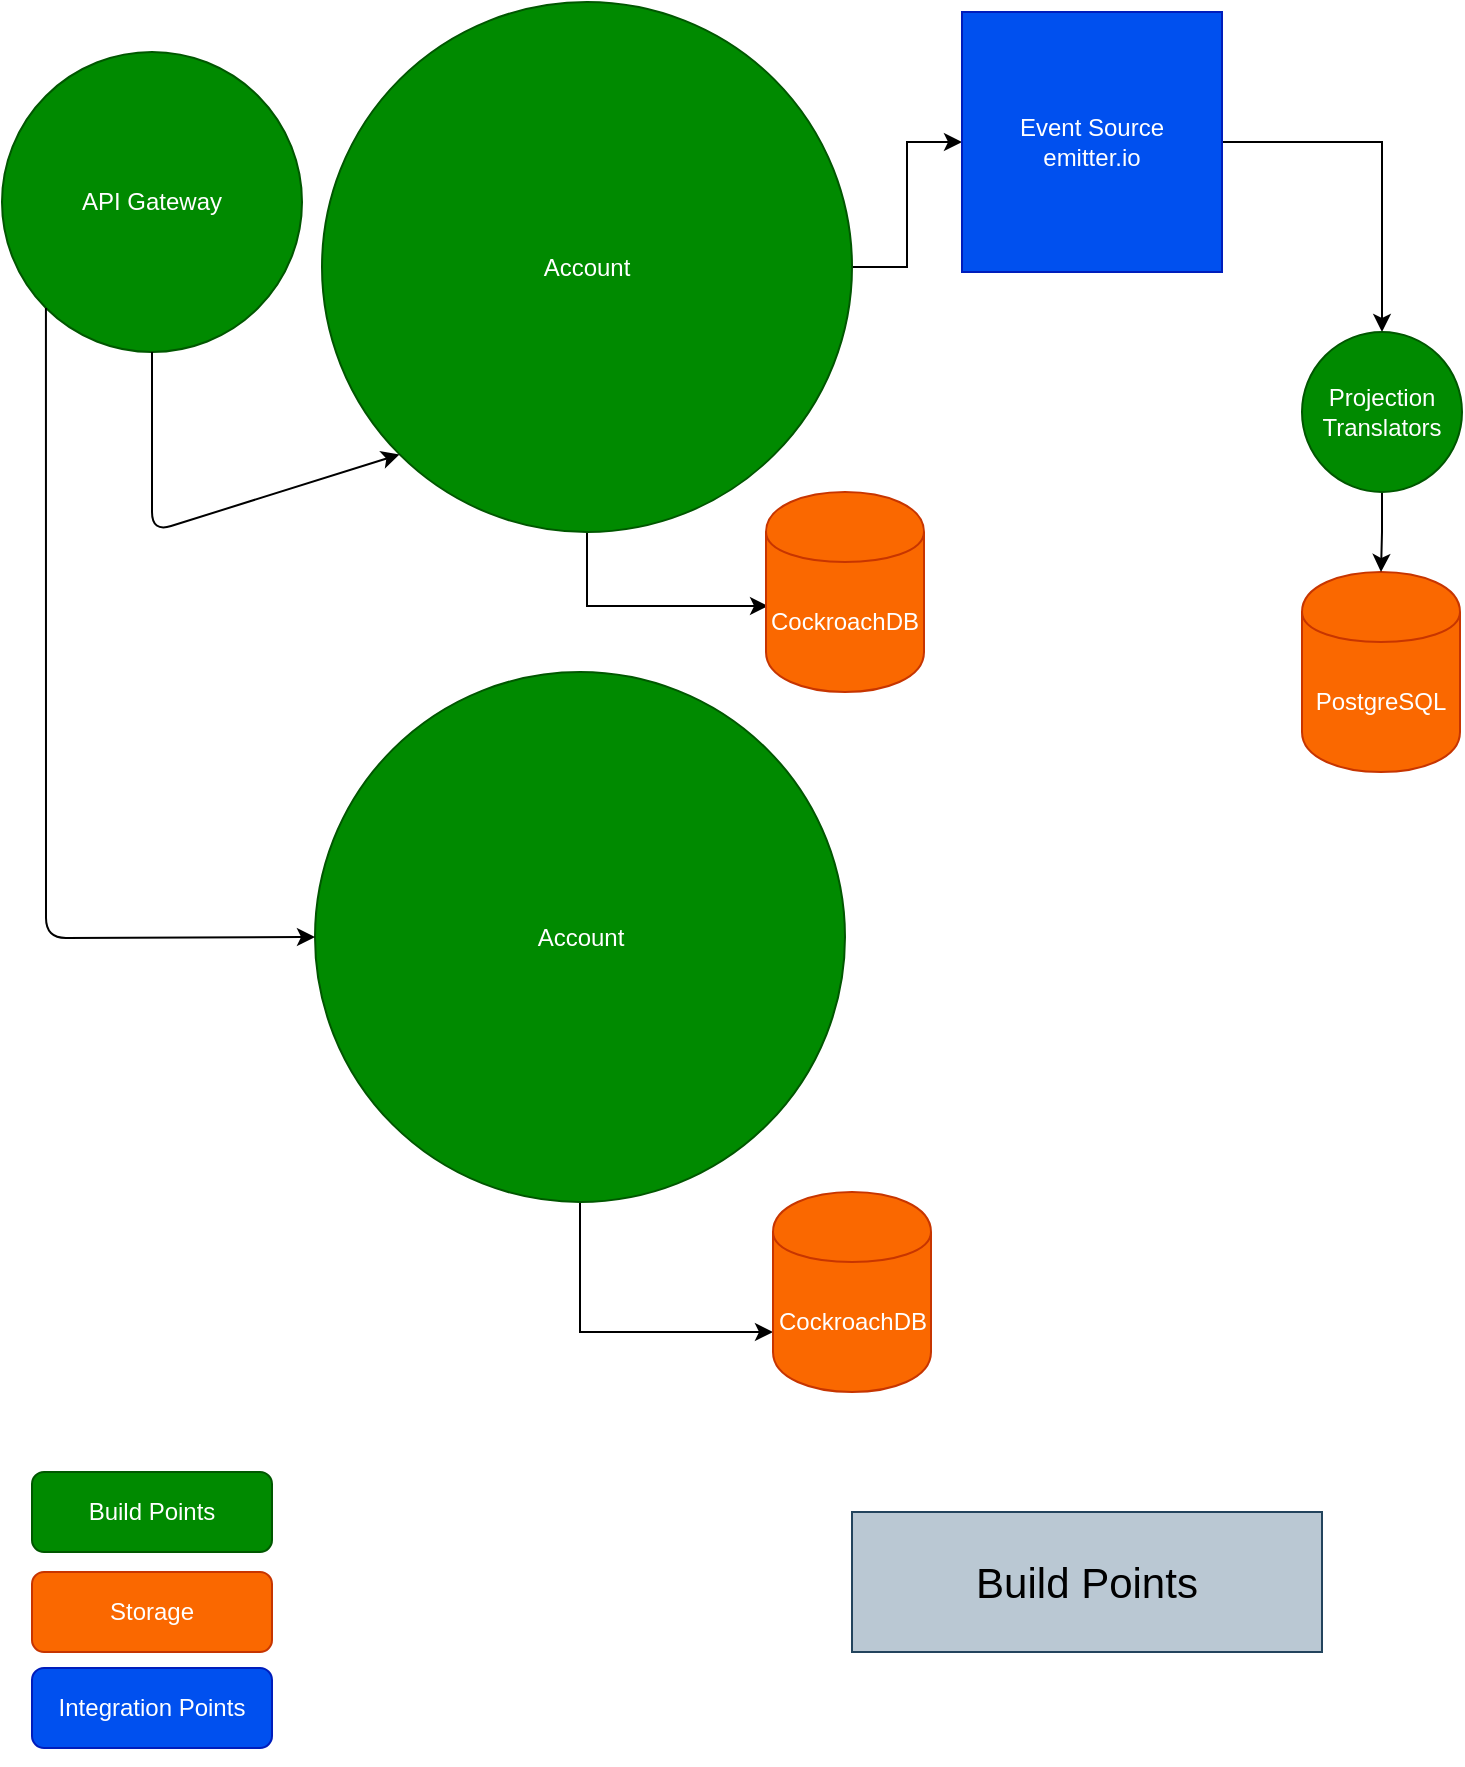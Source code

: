 <mxfile version="10.7.7" type="github"><diagram name="Page-1" id="efa7a0a1-bf9b-a30e-e6df-94a7791c09e9"><mxGraphModel dx="1400" dy="830" grid="1" gridSize="10" guides="1" tooltips="1" connect="1" arrows="1" fold="1" page="1" pageScale="1" pageWidth="826" pageHeight="1169" background="#ffffff" math="0" shadow="0"><root><mxCell id="0"/><mxCell id="1" parent="0"/><mxCell id="x2FiRd5SvOvKvbCC4d9e-126" value="" style="edgeStyle=orthogonalEdgeStyle;rounded=0;orthogonalLoop=1;jettySize=auto;html=1;entryX=0.013;entryY=0.57;entryDx=0;entryDy=0;entryPerimeter=0;" edge="1" parent="1" source="x2FiRd5SvOvKvbCC4d9e-118" target="x2FiRd5SvOvKvbCC4d9e-116"><mxGeometry relative="1" as="geometry"><mxPoint x="322.5" y="420" as="targetPoint"/></mxGeometry></mxCell><mxCell id="x2FiRd5SvOvKvbCC4d9e-128" value="" style="edgeStyle=orthogonalEdgeStyle;rounded=0;orthogonalLoop=1;jettySize=auto;html=1;" edge="1" parent="1" source="x2FiRd5SvOvKvbCC4d9e-118" target="x2FiRd5SvOvKvbCC4d9e-115"><mxGeometry relative="1" as="geometry"/></mxCell><mxCell id="x2FiRd5SvOvKvbCC4d9e-118" value="Account" style="ellipse;whiteSpace=wrap;html=1;aspect=fixed;fillColor=#008a00;strokeColor=#005700;fontColor=#ffffff;" vertex="1" parent="1"><mxGeometry x="190" y="75" width="265" height="265" as="geometry"/></mxCell><mxCell id="x2FiRd5SvOvKvbCC4d9e-114" value="API Gateway" style="ellipse;whiteSpace=wrap;html=1;aspect=fixed;fillColor=#008a00;strokeColor=#005700;fontColor=#ffffff;" vertex="1" parent="1"><mxGeometry x="30" y="100" width="150" height="150" as="geometry"/></mxCell><mxCell id="x2FiRd5SvOvKvbCC4d9e-131" value="" style="edgeStyle=orthogonalEdgeStyle;rounded=0;orthogonalLoop=1;jettySize=auto;html=1;" edge="1" parent="1" source="x2FiRd5SvOvKvbCC4d9e-115" target="x2FiRd5SvOvKvbCC4d9e-129"><mxGeometry relative="1" as="geometry"><mxPoint x="720" y="145" as="targetPoint"/></mxGeometry></mxCell><mxCell id="x2FiRd5SvOvKvbCC4d9e-115" value="&lt;div&gt;Event Source&lt;/div&gt;&lt;div&gt;emitter.io&lt;br&gt;&lt;/div&gt;" style="whiteSpace=wrap;html=1;aspect=fixed;fillColor=#0050ef;strokeColor=#001DBC;fontColor=#ffffff;" vertex="1" parent="1"><mxGeometry x="510" y="80" width="130" height="130" as="geometry"/></mxCell><mxCell id="x2FiRd5SvOvKvbCC4d9e-116" value="CockroachDB" style="shape=cylinder;whiteSpace=wrap;html=1;boundedLbl=1;backgroundOutline=1;fillColor=#fa6800;strokeColor=#C73500;fontColor=#ffffff;" vertex="1" parent="1"><mxGeometry x="412" y="320" width="79" height="100" as="geometry"/></mxCell><mxCell id="x2FiRd5SvOvKvbCC4d9e-132" value="PostgreSQL" style="shape=cylinder;whiteSpace=wrap;html=1;boundedLbl=1;backgroundOutline=1;fillColor=#fa6800;strokeColor=#C73500;fontColor=#ffffff;" vertex="1" parent="1"><mxGeometry x="680" y="360" width="79" height="100" as="geometry"/></mxCell><mxCell id="x2FiRd5SvOvKvbCC4d9e-121" value="" style="endArrow=classic;html=1;exitX=0.5;exitY=1;exitDx=0;exitDy=0;entryX=0;entryY=1;entryDx=0;entryDy=0;" edge="1" parent="1" source="x2FiRd5SvOvKvbCC4d9e-114" target="x2FiRd5SvOvKvbCC4d9e-118"><mxGeometry width="50" height="50" relative="1" as="geometry"><mxPoint x="30" y="410" as="sourcePoint"/><mxPoint x="80" y="360" as="targetPoint"/><Array as="points"><mxPoint x="105" y="340"/></Array></mxGeometry></mxCell><mxCell id="x2FiRd5SvOvKvbCC4d9e-133" value="" style="edgeStyle=orthogonalEdgeStyle;rounded=0;orthogonalLoop=1;jettySize=auto;html=1;" edge="1" parent="1" source="x2FiRd5SvOvKvbCC4d9e-129" target="x2FiRd5SvOvKvbCC4d9e-132"><mxGeometry relative="1" as="geometry"/></mxCell><mxCell id="x2FiRd5SvOvKvbCC4d9e-129" value="Projection Translators" style="ellipse;whiteSpace=wrap;html=1;aspect=fixed;fillColor=#008a00;strokeColor=#005700;fontColor=#ffffff;" vertex="1" parent="1"><mxGeometry x="680" y="240" width="80" height="80" as="geometry"/></mxCell><mxCell id="x2FiRd5SvOvKvbCC4d9e-137" value="" style="edgeStyle=orthogonalEdgeStyle;rounded=0;orthogonalLoop=1;jettySize=auto;html=1;entryX=0;entryY=0.7;entryDx=0;entryDy=0;" edge="1" parent="1" source="x2FiRd5SvOvKvbCC4d9e-134" target="x2FiRd5SvOvKvbCC4d9e-135"><mxGeometry relative="1" as="geometry"><mxPoint x="319" y="755" as="targetPoint"/></mxGeometry></mxCell><mxCell id="x2FiRd5SvOvKvbCC4d9e-134" value="Account" style="ellipse;whiteSpace=wrap;html=1;aspect=fixed;fillColor=#008a00;strokeColor=#005700;fontColor=#ffffff;" vertex="1" parent="1"><mxGeometry x="186.5" y="410" width="265" height="265" as="geometry"/></mxCell><mxCell id="x2FiRd5SvOvKvbCC4d9e-135" value="CockroachDB" style="shape=cylinder;whiteSpace=wrap;html=1;boundedLbl=1;backgroundOutline=1;fillColor=#fa6800;strokeColor=#C73500;fontColor=#ffffff;" vertex="1" parent="1"><mxGeometry x="415.5" y="670" width="79" height="100" as="geometry"/></mxCell><mxCell id="x2FiRd5SvOvKvbCC4d9e-139" value="" style="endArrow=classic;html=1;exitX=0;exitY=1;exitDx=0;exitDy=0;entryX=0;entryY=0.5;entryDx=0;entryDy=0;" edge="1" parent="1" source="x2FiRd5SvOvKvbCC4d9e-114" target="x2FiRd5SvOvKvbCC4d9e-134"><mxGeometry width="50" height="50" relative="1" as="geometry"><mxPoint x="50" y="480" as="sourcePoint"/><mxPoint x="100" y="430" as="targetPoint"/><Array as="points"><mxPoint x="52" y="543"/></Array></mxGeometry></mxCell><mxCell id="x2FiRd5SvOvKvbCC4d9e-140" value="Build Points" style="rounded=1;whiteSpace=wrap;html=1;fillColor=#008a00;strokeColor=#005700;fontColor=#ffffff;" vertex="1" parent="1"><mxGeometry x="45" y="810" width="120" height="40" as="geometry"/></mxCell><mxCell id="x2FiRd5SvOvKvbCC4d9e-141" value="Storage" style="rounded=1;whiteSpace=wrap;html=1;fillColor=#fa6800;strokeColor=#C73500;fontColor=#ffffff;" vertex="1" parent="1"><mxGeometry x="45" y="860" width="120" height="40" as="geometry"/></mxCell><mxCell id="x2FiRd5SvOvKvbCC4d9e-142" value="Integration Points" style="rounded=1;whiteSpace=wrap;html=1;fillColor=#0050ef;strokeColor=#001DBC;fontColor=#ffffff;" vertex="1" parent="1"><mxGeometry x="45" y="908" width="120" height="40" as="geometry"/></mxCell><mxCell id="x2FiRd5SvOvKvbCC4d9e-143" style="edgeStyle=orthogonalEdgeStyle;rounded=0;orthogonalLoop=1;jettySize=auto;html=1;exitX=0.5;exitY=1;exitDx=0;exitDy=0;" edge="1" parent="1" source="x2FiRd5SvOvKvbCC4d9e-142" target="x2FiRd5SvOvKvbCC4d9e-142"><mxGeometry relative="1" as="geometry"/></mxCell><mxCell id="x2FiRd5SvOvKvbCC4d9e-144" value="Build Points" style="text;html=1;strokeColor=#23445d;fillColor=#bac8d3;align=center;verticalAlign=middle;whiteSpace=wrap;rounded=0;fontFamily=Helvetica;fontSize=21;" vertex="1" parent="1"><mxGeometry x="455" y="830" width="235" height="70" as="geometry"/></mxCell></root></mxGraphModel></diagram></mxfile>
